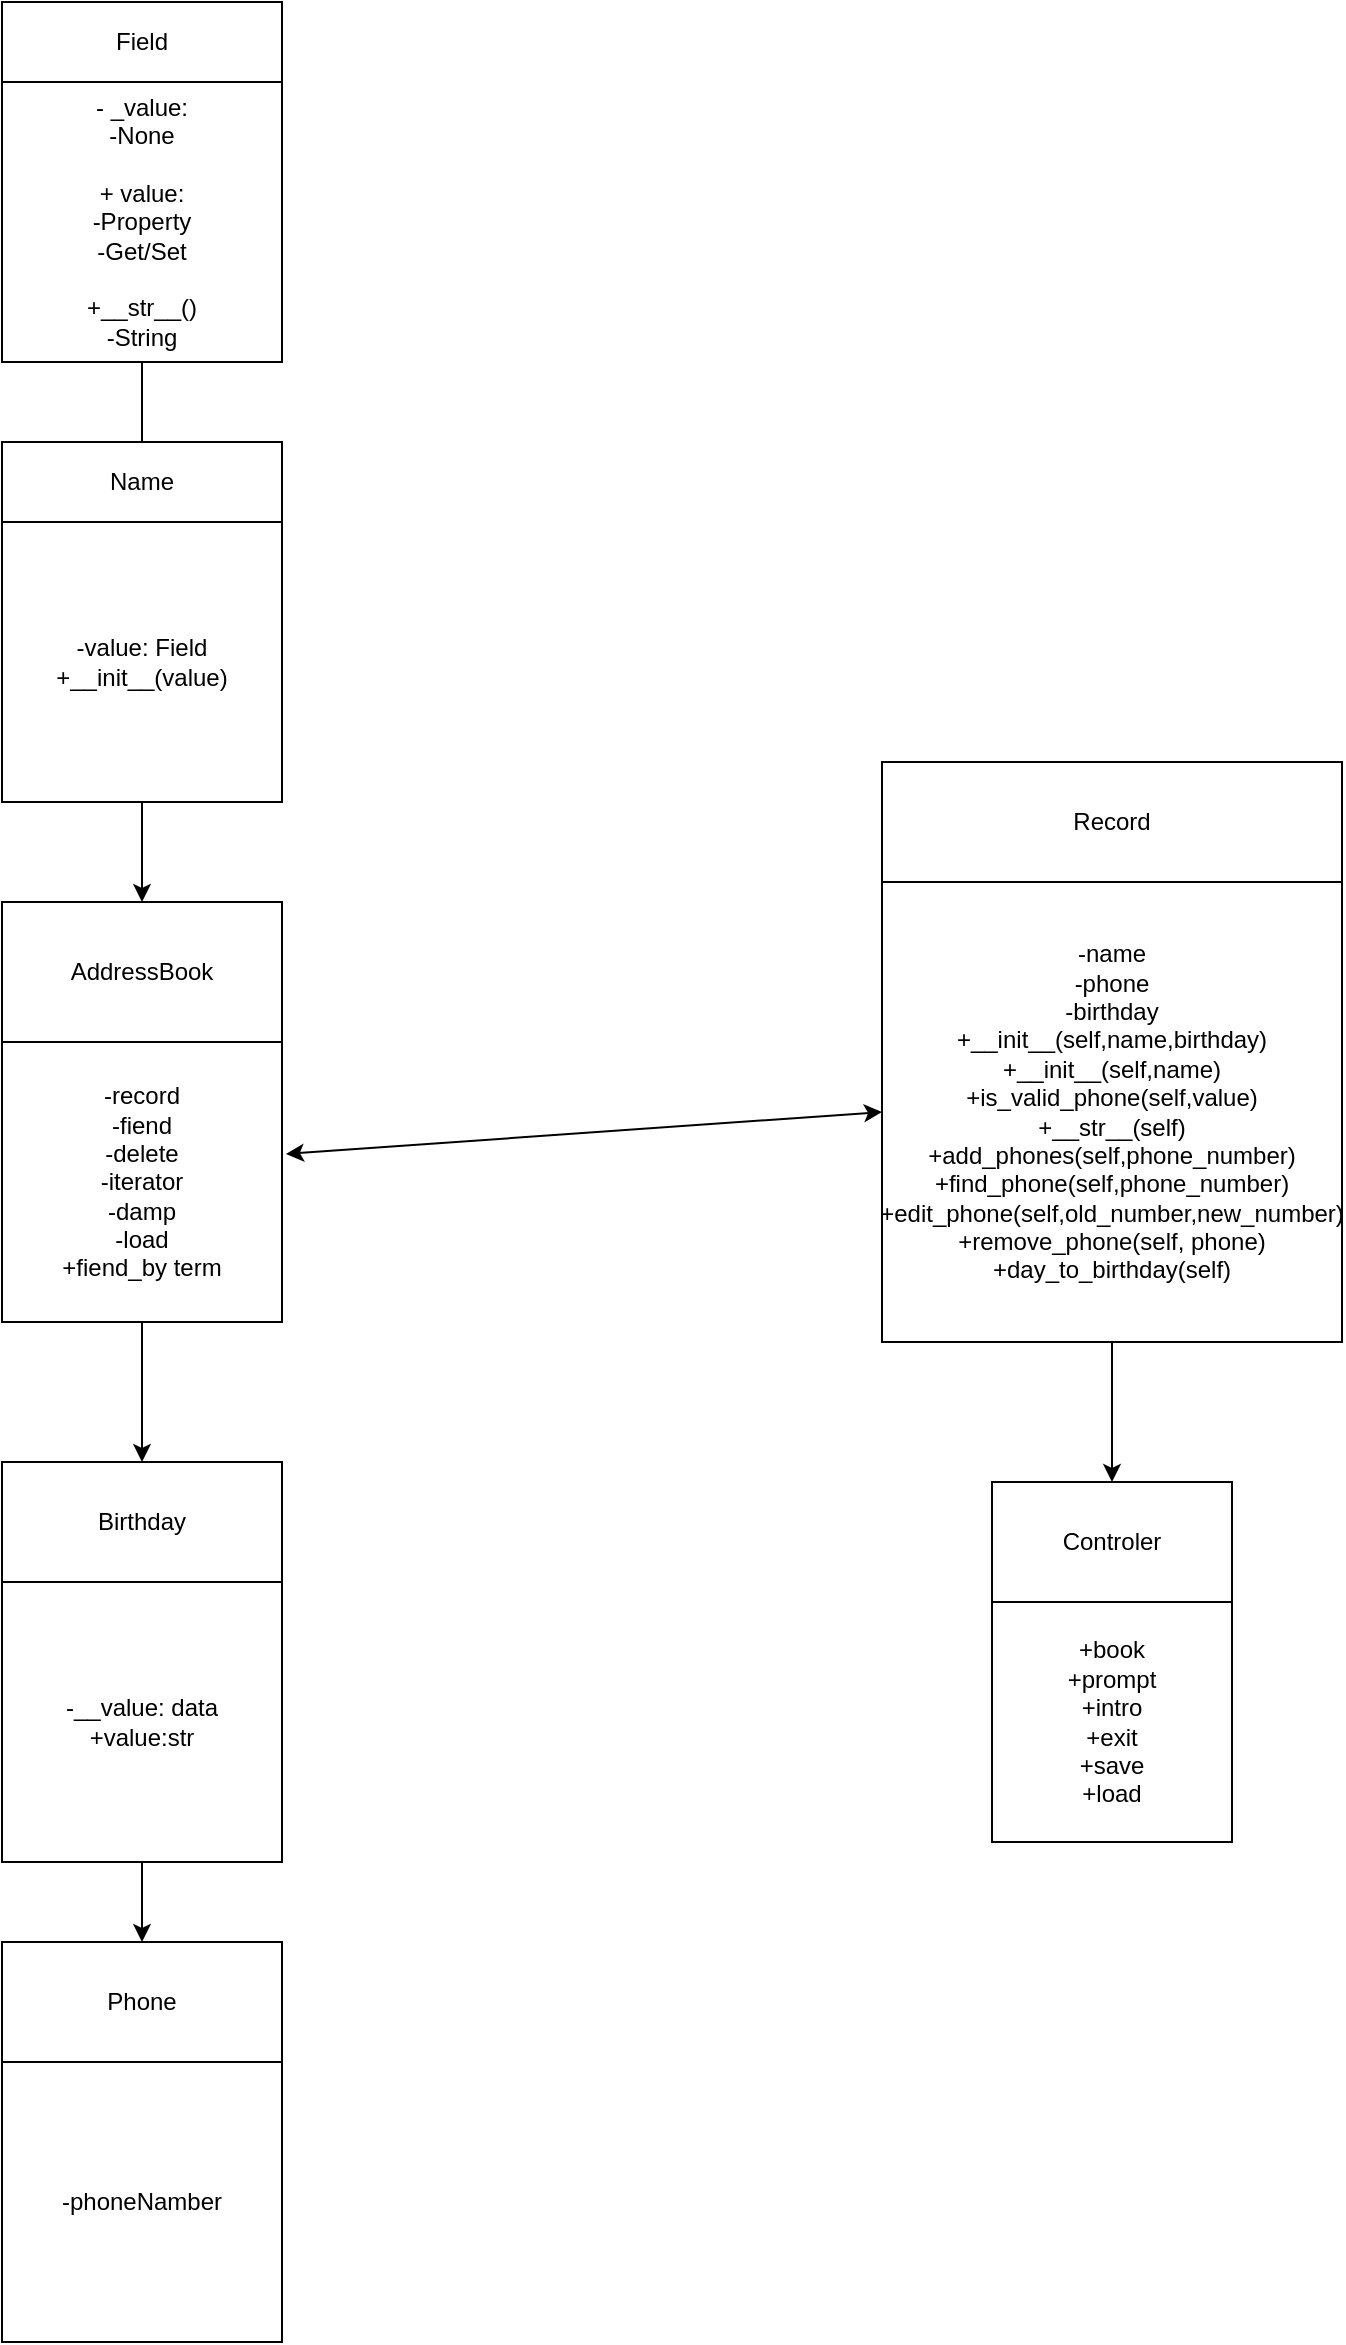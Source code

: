 <mxfile version="22.1.11" type="github">
  <diagram name="Сторінка-1" id="M-dO9t-THxpWMLhcIQnF">
    <mxGraphModel dx="1386" dy="1954" grid="1" gridSize="10" guides="1" tooltips="1" connect="1" arrows="1" fold="1" page="1" pageScale="1" pageWidth="827" pageHeight="1169" math="0" shadow="0">
      <root>
        <mxCell id="0" />
        <mxCell id="1" parent="0" />
        <mxCell id="E918qF2fwD791aKBdWVJ-1" value="Field" style="whiteSpace=wrap;html=1;" vertex="1" parent="1">
          <mxGeometry y="-140" width="140" height="40" as="geometry" />
        </mxCell>
        <mxCell id="E918qF2fwD791aKBdWVJ-31" value="" style="edgeStyle=orthogonalEdgeStyle;rounded=0;orthogonalLoop=1;jettySize=auto;html=1;" edge="1" parent="1" source="E918qF2fwD791aKBdWVJ-3" target="E918qF2fwD791aKBdWVJ-13">
          <mxGeometry relative="1" as="geometry" />
        </mxCell>
        <mxCell id="E918qF2fwD791aKBdWVJ-3" value="- _value:&lt;br&gt;-None&lt;br&gt;&lt;br&gt;+ value:&lt;br&gt;-Property&lt;br&gt;-Get/Set&lt;br&gt;&lt;br&gt;+__str__()&lt;br&gt;-String&lt;br&gt;" style="whiteSpace=wrap;html=1;aspect=fixed;" vertex="1" parent="1">
          <mxGeometry y="-100" width="140" height="140" as="geometry" />
        </mxCell>
        <mxCell id="E918qF2fwD791aKBdWVJ-7" value="Birthday" style="rounded=0;whiteSpace=wrap;html=1;" vertex="1" parent="1">
          <mxGeometry y="590" width="140" height="60" as="geometry" />
        </mxCell>
        <mxCell id="E918qF2fwD791aKBdWVJ-9" style="edgeStyle=orthogonalEdgeStyle;rounded=0;orthogonalLoop=1;jettySize=auto;html=1;" edge="1" parent="1" source="E918qF2fwD791aKBdWVJ-13" target="E918qF2fwD791aKBdWVJ-10">
          <mxGeometry relative="1" as="geometry">
            <mxPoint x="70" y="520" as="targetPoint" />
          </mxGeometry>
        </mxCell>
        <mxCell id="E918qF2fwD791aKBdWVJ-30" style="edgeStyle=orthogonalEdgeStyle;rounded=0;orthogonalLoop=1;jettySize=auto;html=1;entryX=0.5;entryY=0;entryDx=0;entryDy=0;" edge="1" parent="1" source="E918qF2fwD791aKBdWVJ-8" target="E918qF2fwD791aKBdWVJ-16">
          <mxGeometry relative="1" as="geometry" />
        </mxCell>
        <mxCell id="E918qF2fwD791aKBdWVJ-8" value="-__value: data&lt;br&gt;+value:str" style="whiteSpace=wrap;html=1;aspect=fixed;" vertex="1" parent="1">
          <mxGeometry y="650" width="140" height="140" as="geometry" />
        </mxCell>
        <mxCell id="E918qF2fwD791aKBdWVJ-10" value="AddressBook" style="rounded=0;whiteSpace=wrap;html=1;" vertex="1" parent="1">
          <mxGeometry y="310" width="140" height="70" as="geometry" />
        </mxCell>
        <mxCell id="E918qF2fwD791aKBdWVJ-29" style="edgeStyle=orthogonalEdgeStyle;rounded=0;orthogonalLoop=1;jettySize=auto;html=1;exitX=0.5;exitY=1;exitDx=0;exitDy=0;entryX=0.5;entryY=0;entryDx=0;entryDy=0;" edge="1" parent="1" source="E918qF2fwD791aKBdWVJ-11" target="E918qF2fwD791aKBdWVJ-7">
          <mxGeometry relative="1" as="geometry" />
        </mxCell>
        <mxCell id="E918qF2fwD791aKBdWVJ-11" value="-record&lt;br&gt;-fiend&lt;br&gt;-delete&lt;br&gt;-iterator&lt;br&gt;-damp&lt;br&gt;-load&lt;br&gt;+fiend_by term" style="whiteSpace=wrap;html=1;aspect=fixed;" vertex="1" parent="1">
          <mxGeometry y="380" width="140" height="140" as="geometry" />
        </mxCell>
        <mxCell id="E918qF2fwD791aKBdWVJ-24" value="" style="edgeStyle=orthogonalEdgeStyle;rounded=0;orthogonalLoop=1;jettySize=auto;html=1;" edge="1" parent="1" source="E918qF2fwD791aKBdWVJ-12" target="E918qF2fwD791aKBdWVJ-13">
          <mxGeometry relative="1" as="geometry" />
        </mxCell>
        <mxCell id="E918qF2fwD791aKBdWVJ-12" value="Name" style="rounded=0;whiteSpace=wrap;html=1;" vertex="1" parent="1">
          <mxGeometry y="80" width="140" height="40" as="geometry" />
        </mxCell>
        <mxCell id="E918qF2fwD791aKBdWVJ-16" value="Phone" style="rounded=0;whiteSpace=wrap;html=1;" vertex="1" parent="1">
          <mxGeometry y="830" width="140" height="60" as="geometry" />
        </mxCell>
        <mxCell id="E918qF2fwD791aKBdWVJ-17" value="-phoneNamber" style="whiteSpace=wrap;html=1;aspect=fixed;" vertex="1" parent="1">
          <mxGeometry y="890" width="140" height="140" as="geometry" />
        </mxCell>
        <mxCell id="E918qF2fwD791aKBdWVJ-19" value="Record" style="rounded=0;whiteSpace=wrap;html=1;" vertex="1" parent="1">
          <mxGeometry x="440" y="240" width="230" height="60" as="geometry" />
        </mxCell>
        <mxCell id="E918qF2fwD791aKBdWVJ-21" style="edgeStyle=orthogonalEdgeStyle;rounded=0;orthogonalLoop=1;jettySize=auto;html=1;" edge="1" parent="1" source="E918qF2fwD791aKBdWVJ-20" target="E918qF2fwD791aKBdWVJ-22">
          <mxGeometry relative="1" as="geometry">
            <mxPoint x="510" y="680" as="targetPoint" />
          </mxGeometry>
        </mxCell>
        <mxCell id="E918qF2fwD791aKBdWVJ-20" value="-name&lt;br&gt;-phone&lt;br&gt;-birthday&lt;br&gt;+__init__(self,name,birthday)&lt;br&gt;+__init__(self,name)&lt;br&gt;+is_valid_phone(self,value)&lt;br&gt;+__str__(self)&lt;br&gt;+add_phones(self,phone_number)&lt;br&gt;+find_phone(self,phone_number)&lt;br&gt;+edit_phone(self,old_number,new_number)&lt;br&gt;+remove_phone(self, phone)&lt;br&gt;+day_to_birthday(self)" style="whiteSpace=wrap;html=1;aspect=fixed;" vertex="1" parent="1">
          <mxGeometry x="440" y="300" width="230" height="230" as="geometry" />
        </mxCell>
        <mxCell id="E918qF2fwD791aKBdWVJ-22" value="Controler" style="rounded=0;whiteSpace=wrap;html=1;" vertex="1" parent="1">
          <mxGeometry x="495" y="600" width="120" height="60" as="geometry" />
        </mxCell>
        <mxCell id="E918qF2fwD791aKBdWVJ-23" value="+book&lt;br&gt;+prompt&lt;br&gt;+intro&lt;br&gt;+exit&lt;br&gt;+save&lt;br&gt;+load&lt;br&gt;" style="whiteSpace=wrap;html=1;aspect=fixed;" vertex="1" parent="1">
          <mxGeometry x="495" y="660" width="120" height="120" as="geometry" />
        </mxCell>
        <mxCell id="E918qF2fwD791aKBdWVJ-26" value="" style="endArrow=classic;startArrow=classic;html=1;rounded=0;exitX=1.014;exitY=0.4;exitDx=0;exitDy=0;exitPerimeter=0;entryX=0;entryY=0.5;entryDx=0;entryDy=0;" edge="1" parent="1" source="E918qF2fwD791aKBdWVJ-11" target="E918qF2fwD791aKBdWVJ-20">
          <mxGeometry width="50" height="50" relative="1" as="geometry">
            <mxPoint x="390" y="540" as="sourcePoint" />
            <mxPoint x="440" y="490" as="targetPoint" />
          </mxGeometry>
        </mxCell>
        <mxCell id="E918qF2fwD791aKBdWVJ-13" value="-value: Field&lt;br&gt;+__init__(value)" style="whiteSpace=wrap;html=1;aspect=fixed;" vertex="1" parent="1">
          <mxGeometry y="120" width="140" height="140" as="geometry" />
        </mxCell>
      </root>
    </mxGraphModel>
  </diagram>
</mxfile>
